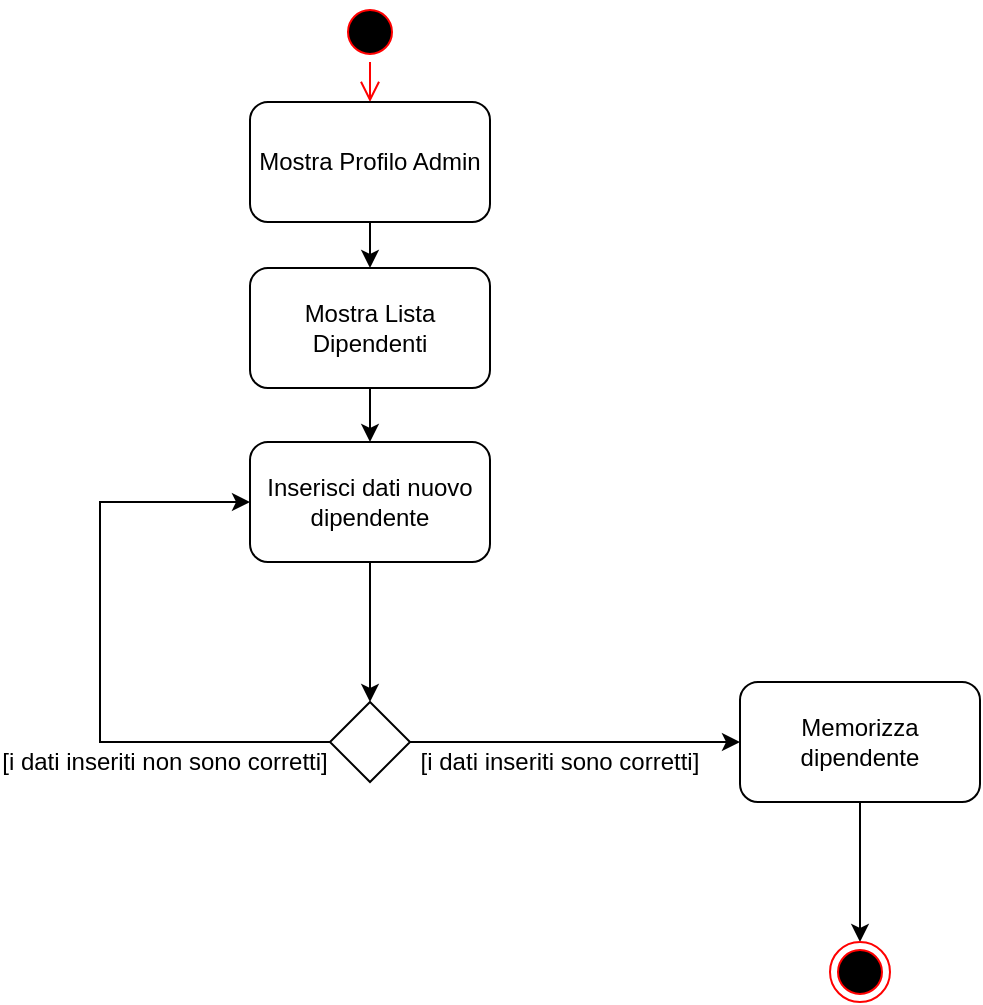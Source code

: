 <mxfile version="14.8.3" type="device"><diagram name="Page-1" id="e7e014a7-5840-1c2e-5031-d8a46d1fe8dd"><mxGraphModel dx="868" dy="482" grid="1" gridSize="10" guides="1" tooltips="1" connect="1" arrows="1" fold="1" page="1" pageScale="1" pageWidth="1169" pageHeight="826" background="none" math="0" shadow="0"><root><mxCell id="0"/><mxCell id="1" parent="0"/><mxCell id="b5ldXE4sHQpKzE6F06kI-41" value="" style="ellipse;html=1;shape=startState;fillColor=#000000;strokeColor=#ff0000;" vertex="1" parent="1"><mxGeometry x="430" y="250" width="30" height="30" as="geometry"/></mxCell><mxCell id="b5ldXE4sHQpKzE6F06kI-42" value="" style="edgeStyle=orthogonalEdgeStyle;html=1;verticalAlign=bottom;endArrow=open;endSize=8;strokeColor=#ff0000;" edge="1" source="b5ldXE4sHQpKzE6F06kI-41" parent="1"><mxGeometry relative="1" as="geometry"><mxPoint x="445" y="300" as="targetPoint"/></mxGeometry></mxCell><mxCell id="b5ldXE4sHQpKzE6F06kI-45" value="" style="edgeStyle=orthogonalEdgeStyle;rounded=0;orthogonalLoop=1;jettySize=auto;html=1;" edge="1" parent="1" source="b5ldXE4sHQpKzE6F06kI-43" target="b5ldXE4sHQpKzE6F06kI-44"><mxGeometry relative="1" as="geometry"/></mxCell><mxCell id="b5ldXE4sHQpKzE6F06kI-43" value="Mostra Profilo Admin" style="rounded=1;whiteSpace=wrap;html=1;" vertex="1" parent="1"><mxGeometry x="385" y="300" width="120" height="60" as="geometry"/></mxCell><mxCell id="b5ldXE4sHQpKzE6F06kI-47" value="" style="edgeStyle=orthogonalEdgeStyle;rounded=0;orthogonalLoop=1;jettySize=auto;html=1;" edge="1" parent="1" source="b5ldXE4sHQpKzE6F06kI-44" target="b5ldXE4sHQpKzE6F06kI-46"><mxGeometry relative="1" as="geometry"/></mxCell><mxCell id="b5ldXE4sHQpKzE6F06kI-44" value="Mostra Lista Dipendenti" style="rounded=1;whiteSpace=wrap;html=1;" vertex="1" parent="1"><mxGeometry x="385" y="383" width="120" height="60" as="geometry"/></mxCell><mxCell id="b5ldXE4sHQpKzE6F06kI-49" value="" style="edgeStyle=orthogonalEdgeStyle;rounded=0;orthogonalLoop=1;jettySize=auto;html=1;" edge="1" parent="1" source="b5ldXE4sHQpKzE6F06kI-46"><mxGeometry relative="1" as="geometry"><mxPoint x="445" y="600" as="targetPoint"/></mxGeometry></mxCell><mxCell id="b5ldXE4sHQpKzE6F06kI-46" value="Inserisci dati nuovo dipendente" style="rounded=1;whiteSpace=wrap;html=1;" vertex="1" parent="1"><mxGeometry x="385" y="470" width="120" height="60" as="geometry"/></mxCell><mxCell id="b5ldXE4sHQpKzE6F06kI-52" value="" style="edgeStyle=orthogonalEdgeStyle;rounded=0;orthogonalLoop=1;jettySize=auto;html=1;entryX=0;entryY=0.5;entryDx=0;entryDy=0;" edge="1" parent="1" source="b5ldXE4sHQpKzE6F06kI-50" target="b5ldXE4sHQpKzE6F06kI-46"><mxGeometry relative="1" as="geometry"><mxPoint x="345" y="620" as="targetPoint"/><Array as="points"><mxPoint x="310" y="620"/><mxPoint x="310" y="500"/></Array></mxGeometry></mxCell><mxCell id="b5ldXE4sHQpKzE6F06kI-56" value="" style="edgeStyle=orthogonalEdgeStyle;rounded=0;orthogonalLoop=1;jettySize=auto;html=1;entryX=0;entryY=0.5;entryDx=0;entryDy=0;" edge="1" parent="1" source="b5ldXE4sHQpKzE6F06kI-50" target="b5ldXE4sHQpKzE6F06kI-57"><mxGeometry relative="1" as="geometry"><mxPoint x="545" y="620" as="targetPoint"/></mxGeometry></mxCell><mxCell id="b5ldXE4sHQpKzE6F06kI-50" value="" style="rhombus;whiteSpace=wrap;html=1;" vertex="1" parent="1"><mxGeometry x="425" y="600" width="40" height="40" as="geometry"/></mxCell><mxCell id="b5ldXE4sHQpKzE6F06kI-53" value="[i dati inseriti non sono corretti]" style="text;html=1;strokeColor=none;fillColor=none;align=center;verticalAlign=middle;whiteSpace=wrap;rounded=0;" vertex="1" parent="1"><mxGeometry x="260" y="620" width="165" height="20" as="geometry"/></mxCell><mxCell id="b5ldXE4sHQpKzE6F06kI-59" value="" style="edgeStyle=orthogonalEdgeStyle;rounded=0;orthogonalLoop=1;jettySize=auto;html=1;entryX=0.5;entryY=0;entryDx=0;entryDy=0;" edge="1" parent="1" source="b5ldXE4sHQpKzE6F06kI-57" target="b5ldXE4sHQpKzE6F06kI-60"><mxGeometry relative="1" as="geometry"><mxPoint x="610" y="720" as="targetPoint"/></mxGeometry></mxCell><mxCell id="b5ldXE4sHQpKzE6F06kI-57" value="Memorizza dipendente" style="rounded=1;whiteSpace=wrap;html=1;" vertex="1" parent="1"><mxGeometry x="630" y="590" width="120" height="60" as="geometry"/></mxCell><mxCell id="b5ldXE4sHQpKzE6F06kI-60" value="" style="ellipse;html=1;shape=endState;fillColor=#000000;strokeColor=#ff0000;" vertex="1" parent="1"><mxGeometry x="675" y="720" width="30" height="30" as="geometry"/></mxCell><mxCell id="b5ldXE4sHQpKzE6F06kI-61" value="[i dati inseriti sono corretti]" style="text;html=1;strokeColor=none;fillColor=none;align=center;verticalAlign=middle;whiteSpace=wrap;rounded=0;" vertex="1" parent="1"><mxGeometry x="465" y="620" width="150" height="20" as="geometry"/></mxCell></root></mxGraphModel></diagram></mxfile>